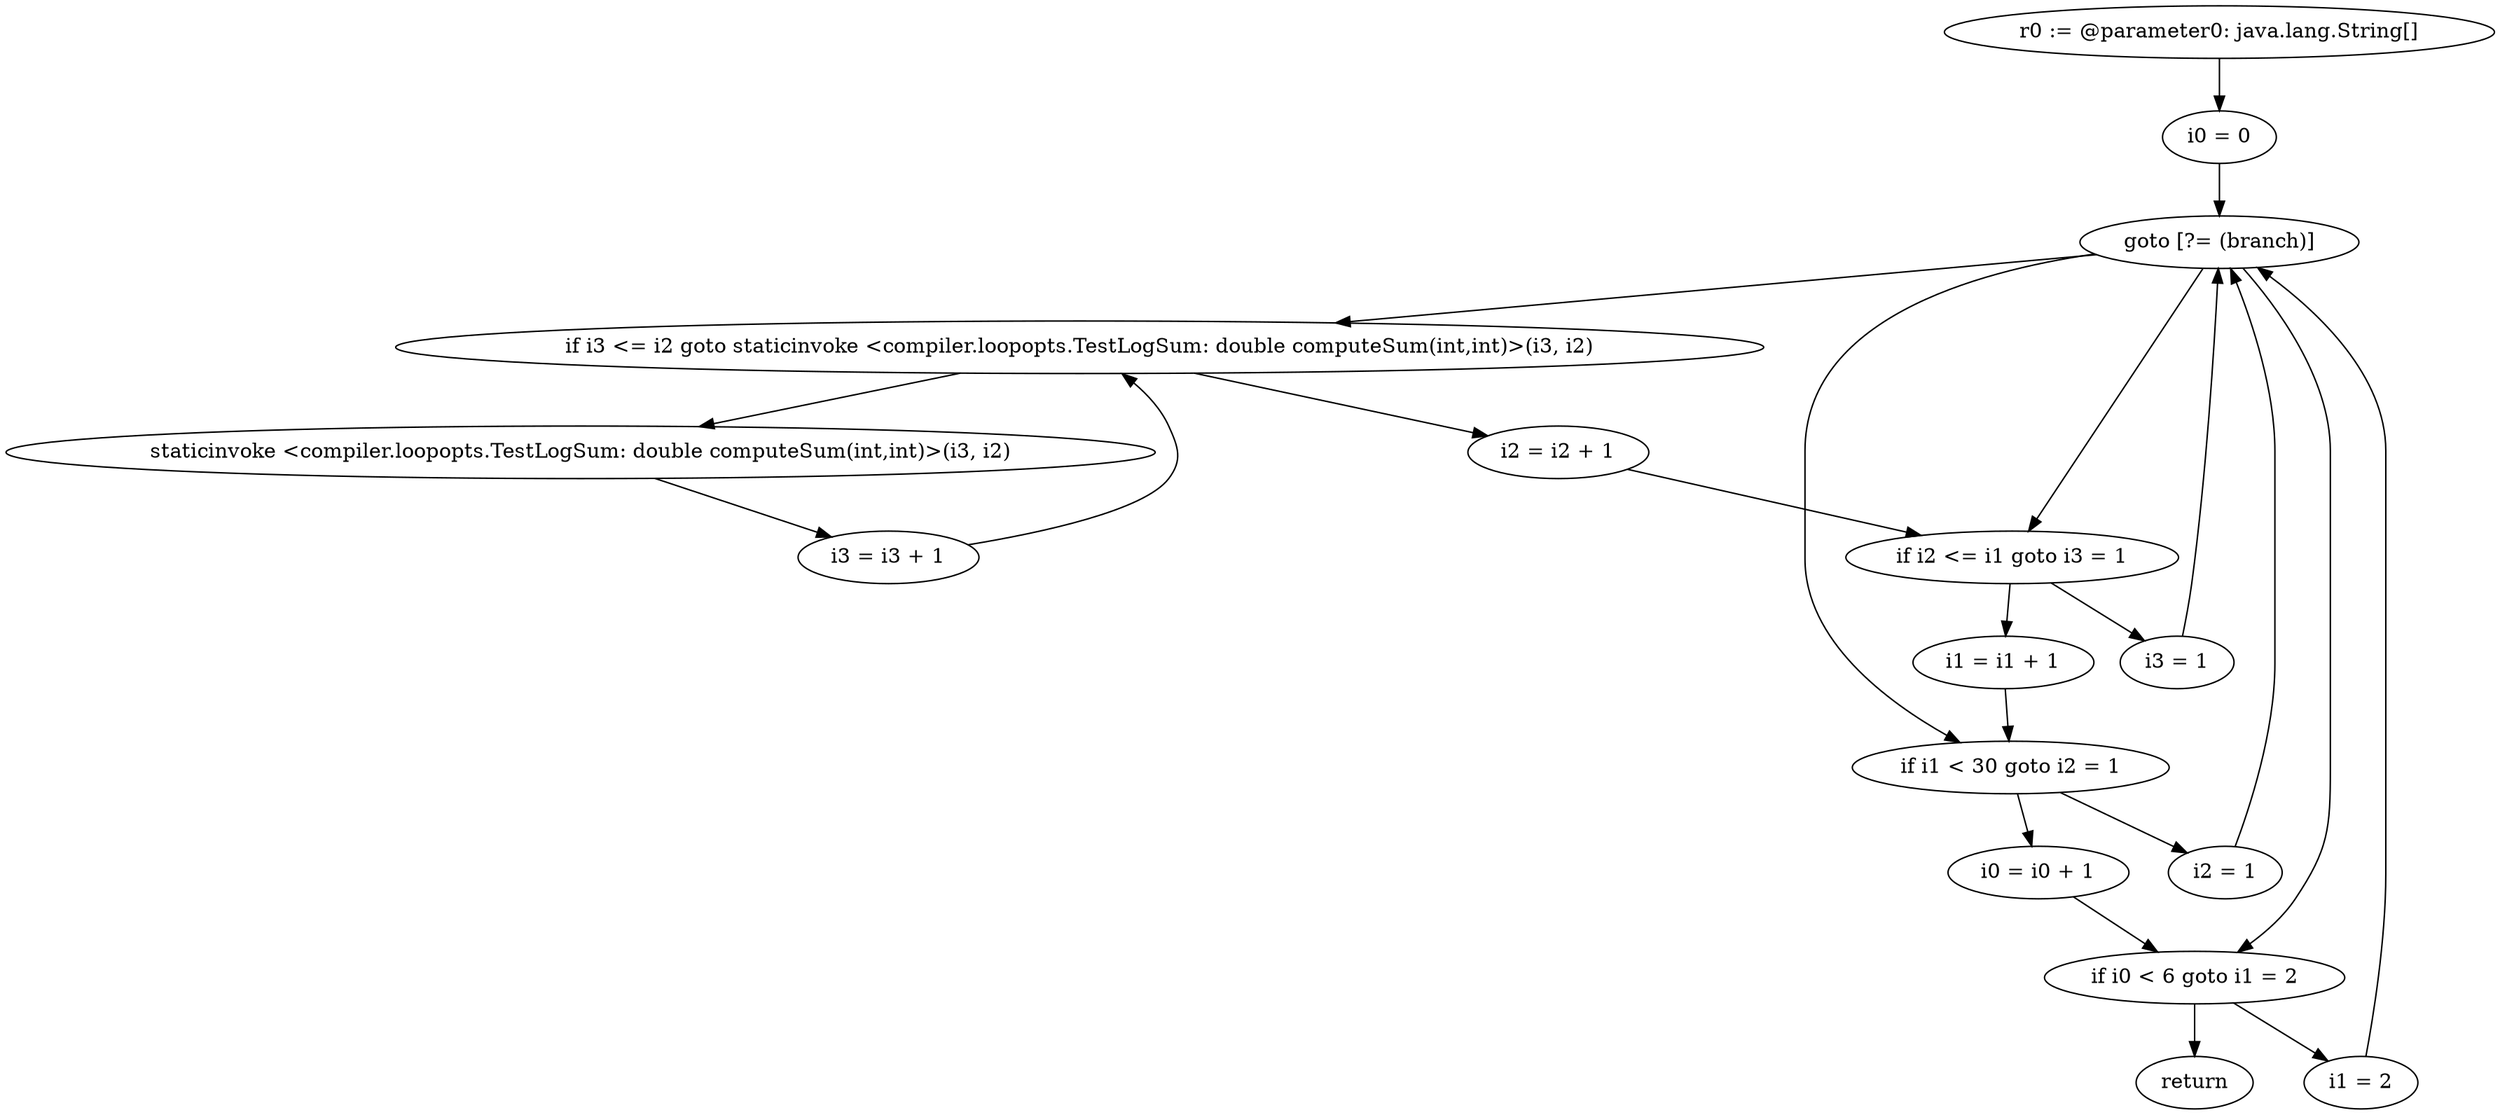 digraph "unitGraph" {
    "r0 := @parameter0: java.lang.String[]"
    "i0 = 0"
    "goto [?= (branch)]"
    "i1 = 2"
    "i2 = 1"
    "i3 = 1"
    "staticinvoke <compiler.loopopts.TestLogSum: double computeSum(int,int)>(i3, i2)"
    "i3 = i3 + 1"
    "if i3 <= i2 goto staticinvoke <compiler.loopopts.TestLogSum: double computeSum(int,int)>(i3, i2)"
    "i2 = i2 + 1"
    "if i2 <= i1 goto i3 = 1"
    "i1 = i1 + 1"
    "if i1 < 30 goto i2 = 1"
    "i0 = i0 + 1"
    "if i0 < 6 goto i1 = 2"
    "return"
    "r0 := @parameter0: java.lang.String[]"->"i0 = 0";
    "i0 = 0"->"goto [?= (branch)]";
    "goto [?= (branch)]"->"if i0 < 6 goto i1 = 2";
    "i1 = 2"->"goto [?= (branch)]";
    "goto [?= (branch)]"->"if i1 < 30 goto i2 = 1";
    "i2 = 1"->"goto [?= (branch)]";
    "goto [?= (branch)]"->"if i2 <= i1 goto i3 = 1";
    "i3 = 1"->"goto [?= (branch)]";
    "goto [?= (branch)]"->"if i3 <= i2 goto staticinvoke <compiler.loopopts.TestLogSum: double computeSum(int,int)>(i3, i2)";
    "staticinvoke <compiler.loopopts.TestLogSum: double computeSum(int,int)>(i3, i2)"->"i3 = i3 + 1";
    "i3 = i3 + 1"->"if i3 <= i2 goto staticinvoke <compiler.loopopts.TestLogSum: double computeSum(int,int)>(i3, i2)";
    "if i3 <= i2 goto staticinvoke <compiler.loopopts.TestLogSum: double computeSum(int,int)>(i3, i2)"->"i2 = i2 + 1";
    "if i3 <= i2 goto staticinvoke <compiler.loopopts.TestLogSum: double computeSum(int,int)>(i3, i2)"->"staticinvoke <compiler.loopopts.TestLogSum: double computeSum(int,int)>(i3, i2)";
    "i2 = i2 + 1"->"if i2 <= i1 goto i3 = 1";
    "if i2 <= i1 goto i3 = 1"->"i1 = i1 + 1";
    "if i2 <= i1 goto i3 = 1"->"i3 = 1";
    "i1 = i1 + 1"->"if i1 < 30 goto i2 = 1";
    "if i1 < 30 goto i2 = 1"->"i0 = i0 + 1";
    "if i1 < 30 goto i2 = 1"->"i2 = 1";
    "i0 = i0 + 1"->"if i0 < 6 goto i1 = 2";
    "if i0 < 6 goto i1 = 2"->"return";
    "if i0 < 6 goto i1 = 2"->"i1 = 2";
}

